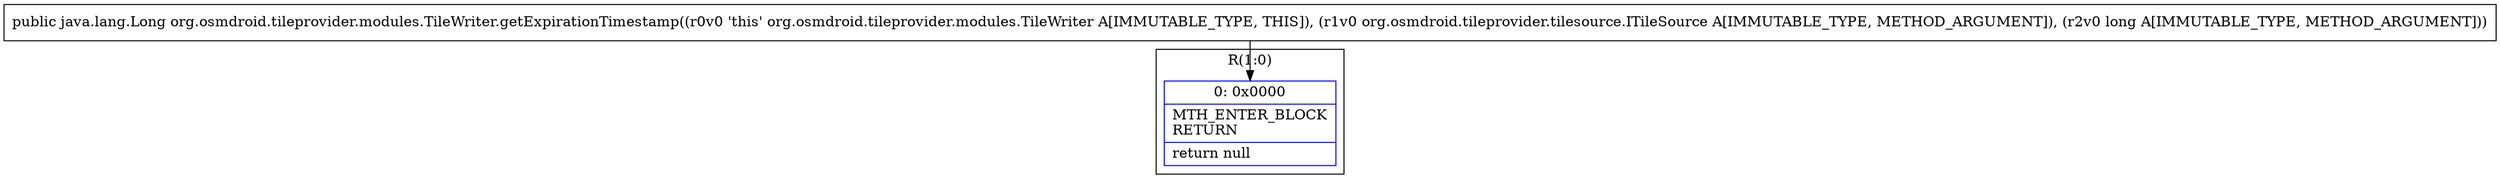 digraph "CFG fororg.osmdroid.tileprovider.modules.TileWriter.getExpirationTimestamp(Lorg\/osmdroid\/tileprovider\/tilesource\/ITileSource;J)Ljava\/lang\/Long;" {
subgraph cluster_Region_763592766 {
label = "R(1:0)";
node [shape=record,color=blue];
Node_0 [shape=record,label="{0\:\ 0x0000|MTH_ENTER_BLOCK\lRETURN\l|return null\l}"];
}
MethodNode[shape=record,label="{public java.lang.Long org.osmdroid.tileprovider.modules.TileWriter.getExpirationTimestamp((r0v0 'this' org.osmdroid.tileprovider.modules.TileWriter A[IMMUTABLE_TYPE, THIS]), (r1v0 org.osmdroid.tileprovider.tilesource.ITileSource A[IMMUTABLE_TYPE, METHOD_ARGUMENT]), (r2v0 long A[IMMUTABLE_TYPE, METHOD_ARGUMENT])) }"];
MethodNode -> Node_0;
}

